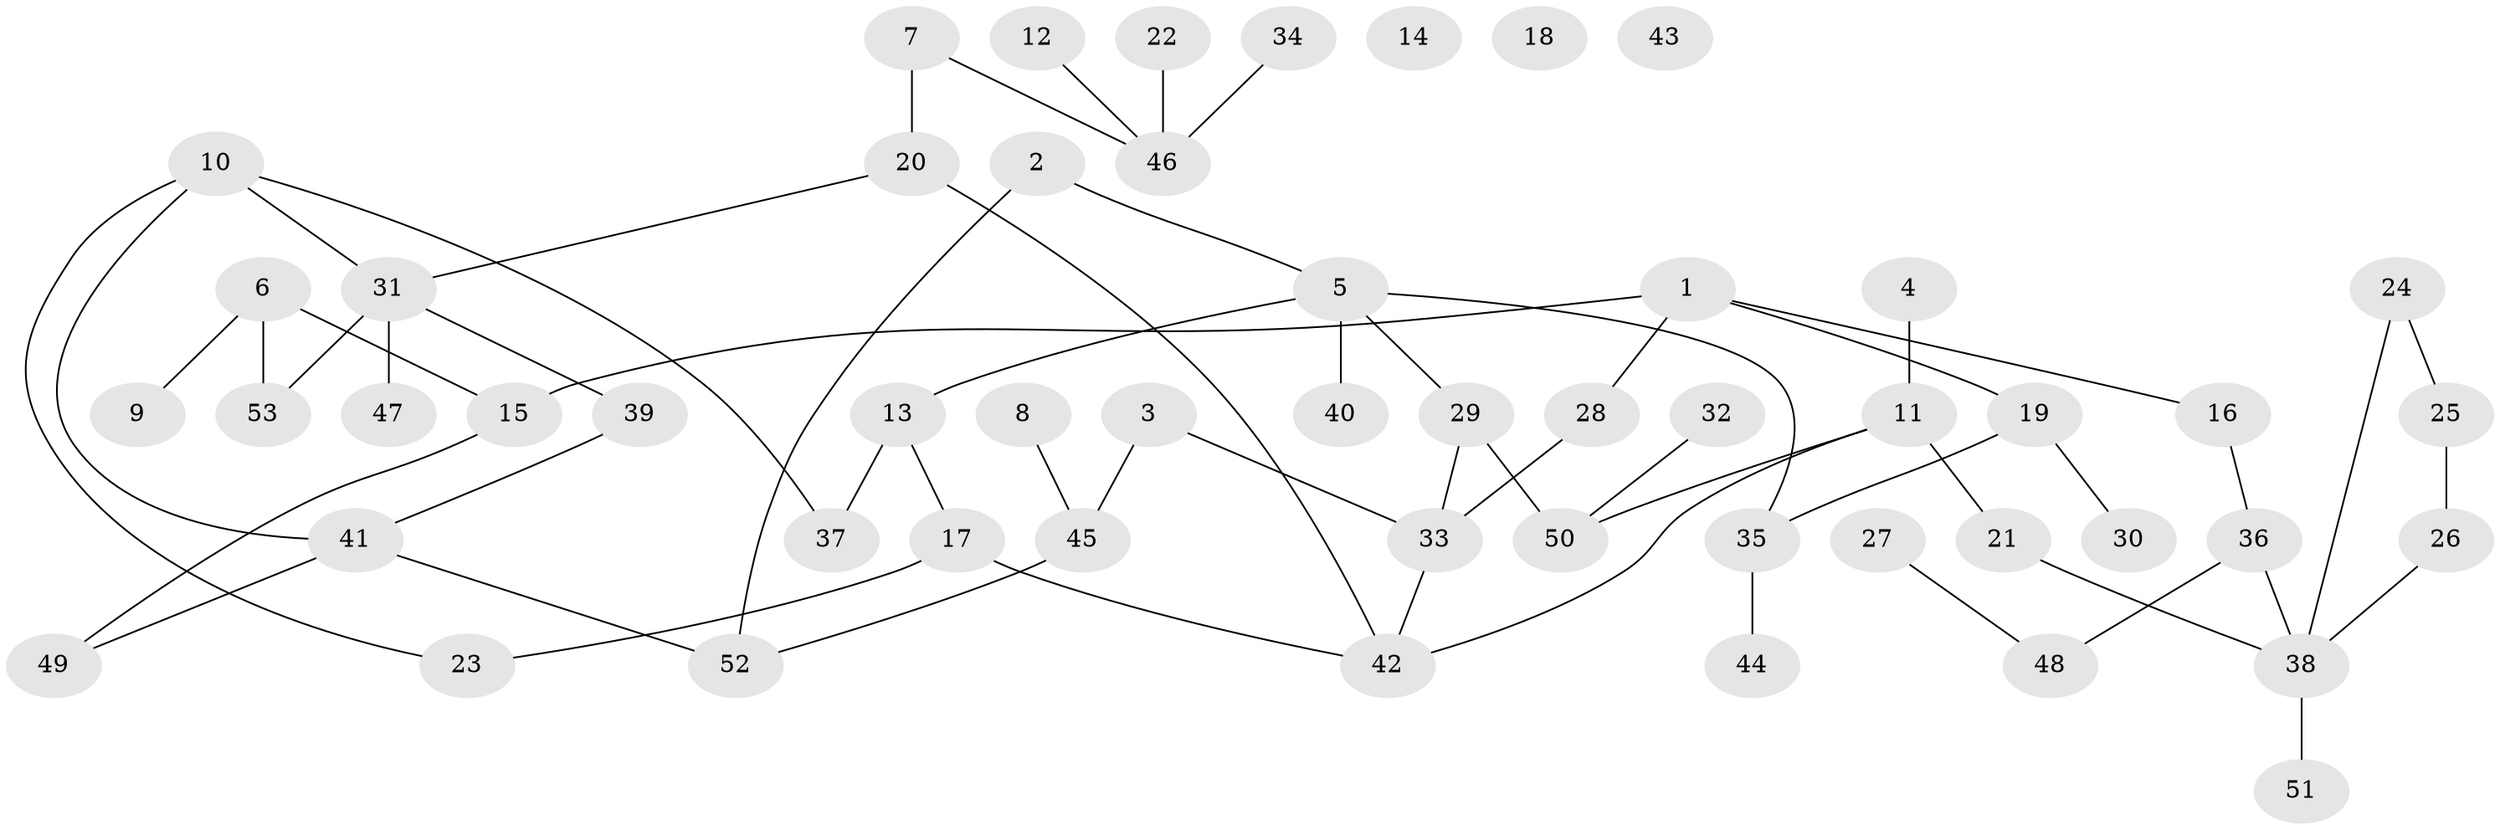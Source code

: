 // coarse degree distribution, {4: 0.08333333333333333, 7: 0.041666666666666664, 5: 0.041666666666666664, 3: 0.2916666666666667, 2: 0.2916666666666667, 6: 0.041666666666666664, 1: 0.20833333333333334}
// Generated by graph-tools (version 1.1) at 2025/48/03/04/25 22:48:11]
// undirected, 53 vertices, 61 edges
graph export_dot {
  node [color=gray90,style=filled];
  1;
  2;
  3;
  4;
  5;
  6;
  7;
  8;
  9;
  10;
  11;
  12;
  13;
  14;
  15;
  16;
  17;
  18;
  19;
  20;
  21;
  22;
  23;
  24;
  25;
  26;
  27;
  28;
  29;
  30;
  31;
  32;
  33;
  34;
  35;
  36;
  37;
  38;
  39;
  40;
  41;
  42;
  43;
  44;
  45;
  46;
  47;
  48;
  49;
  50;
  51;
  52;
  53;
  1 -- 15;
  1 -- 16;
  1 -- 19;
  1 -- 28;
  2 -- 5;
  2 -- 52;
  3 -- 33;
  3 -- 45;
  4 -- 11;
  5 -- 13;
  5 -- 29;
  5 -- 35;
  5 -- 40;
  6 -- 9;
  6 -- 15;
  6 -- 53;
  7 -- 20;
  7 -- 46;
  8 -- 45;
  10 -- 23;
  10 -- 31;
  10 -- 37;
  10 -- 41;
  11 -- 21;
  11 -- 42;
  11 -- 50;
  12 -- 46;
  13 -- 17;
  13 -- 37;
  15 -- 49;
  16 -- 36;
  17 -- 23;
  17 -- 42;
  19 -- 30;
  19 -- 35;
  20 -- 31;
  20 -- 42;
  21 -- 38;
  22 -- 46;
  24 -- 25;
  24 -- 38;
  25 -- 26;
  26 -- 38;
  27 -- 48;
  28 -- 33;
  29 -- 33;
  29 -- 50;
  31 -- 39;
  31 -- 47;
  31 -- 53;
  32 -- 50;
  33 -- 42;
  34 -- 46;
  35 -- 44;
  36 -- 38;
  36 -- 48;
  38 -- 51;
  39 -- 41;
  41 -- 49;
  41 -- 52;
  45 -- 52;
}
